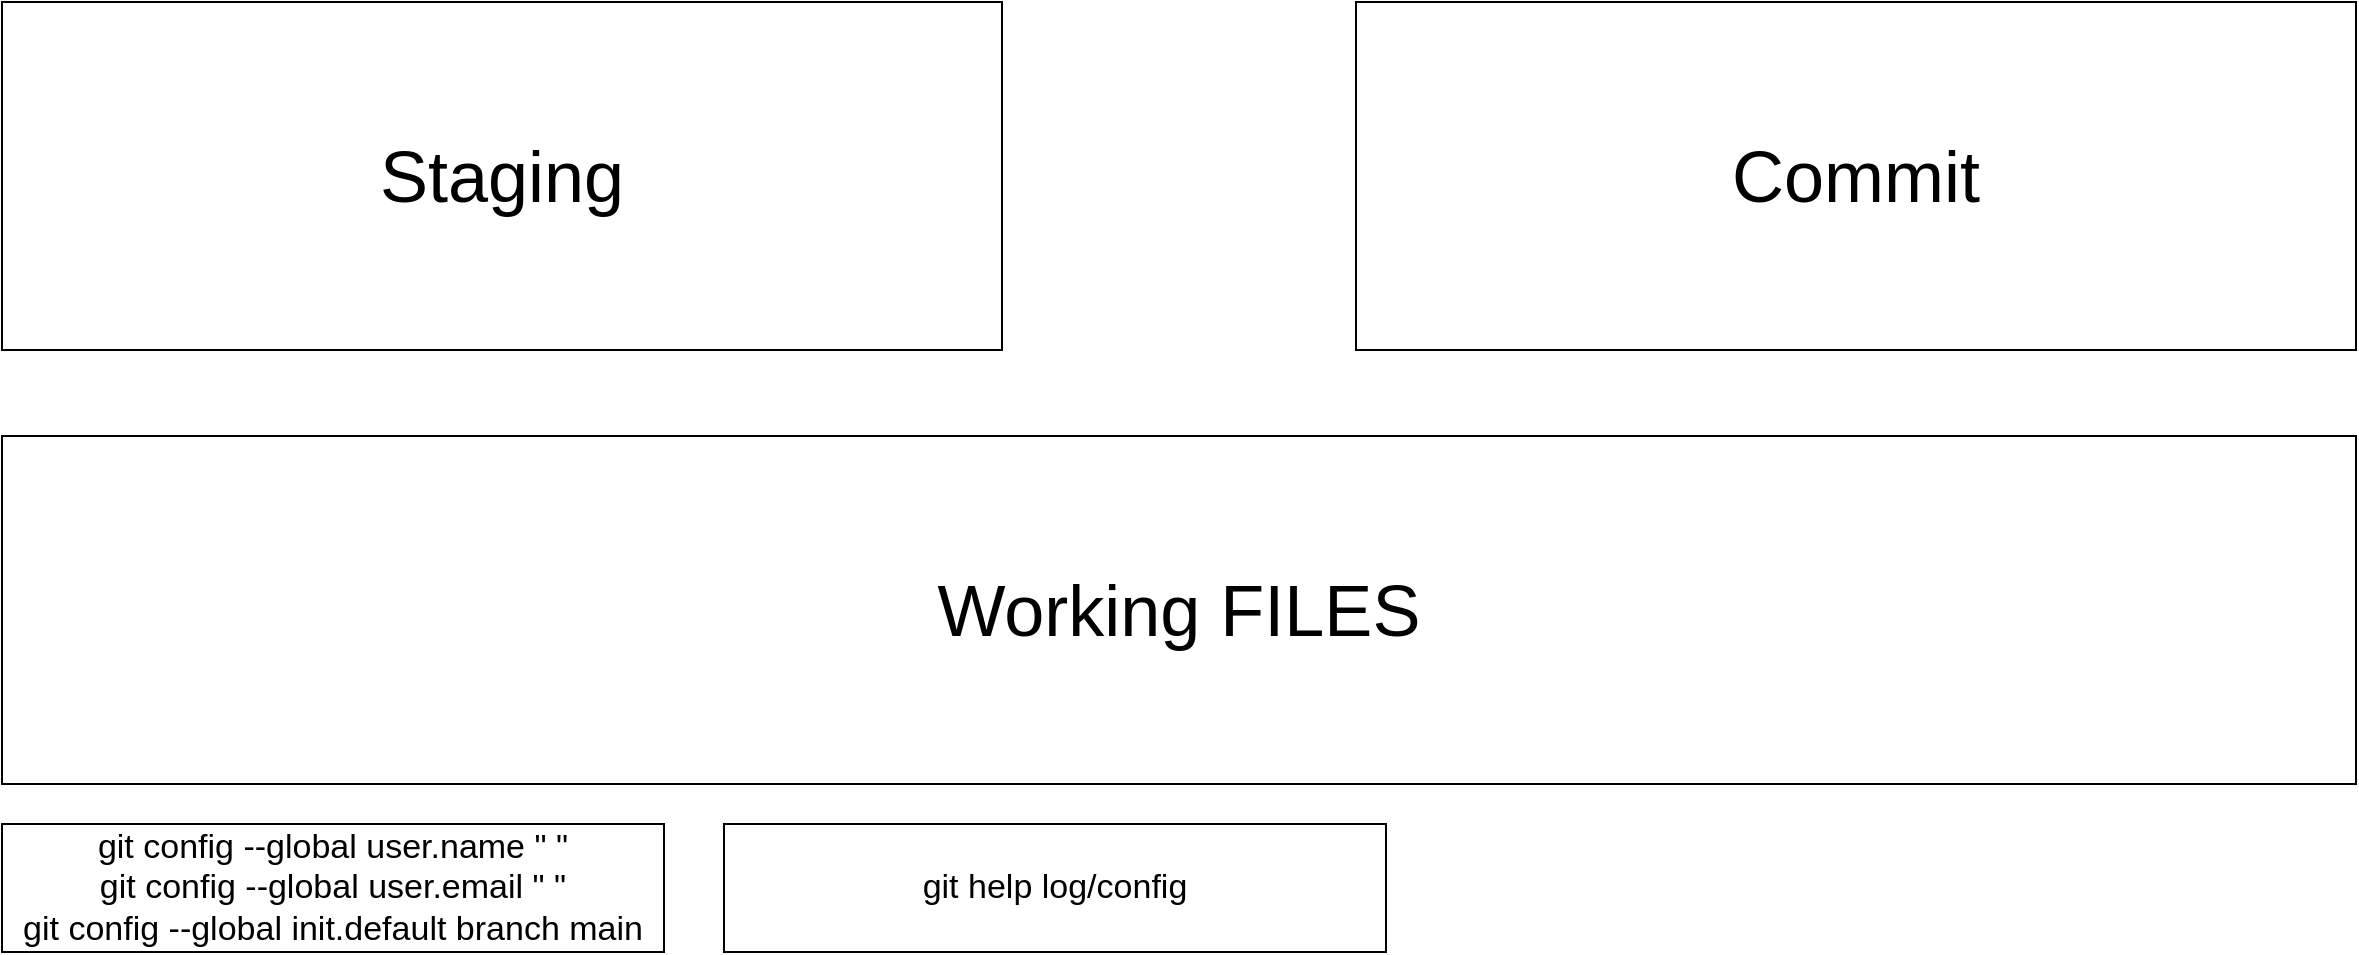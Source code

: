<mxfile version="27.1.4">
  <diagram name="第 1 页" id="GgkxnlQXzHrn6yfhAk_E">
    <mxGraphModel dx="1594" dy="652" grid="0" gridSize="10" guides="1" tooltips="1" connect="1" arrows="1" fold="1" page="1" pageScale="1" pageWidth="1920" pageHeight="1200" math="0" shadow="0">
      <root>
        <mxCell id="0" />
        <mxCell id="1" parent="0" />
        <mxCell id="Thgo0oSLKI5nVbTJPh4o-1" value="Working FILES" style="rounded=0;whiteSpace=wrap;html=1;fontSize=36;" vertex="1" parent="1">
          <mxGeometry x="321" y="735" width="1177" height="174" as="geometry" />
        </mxCell>
        <mxCell id="Thgo0oSLKI5nVbTJPh4o-5" value="git config --global user.name &quot; &quot;&lt;div&gt;git config --global user.email &quot; &quot;&lt;/div&gt;&lt;div&gt;git config --global init.default branch main&lt;/div&gt;" style="rounded=0;whiteSpace=wrap;html=1;fontSize=17;" vertex="1" parent="1">
          <mxGeometry x="321" y="929" width="331" height="64" as="geometry" />
        </mxCell>
        <mxCell id="Thgo0oSLKI5nVbTJPh4o-7" value="git help log/config" style="rounded=0;whiteSpace=wrap;html=1;fontSize=17;" vertex="1" parent="1">
          <mxGeometry x="682" y="929" width="331" height="64" as="geometry" />
        </mxCell>
        <mxCell id="Thgo0oSLKI5nVbTJPh4o-8" value="Staging" style="rounded=0;whiteSpace=wrap;html=1;fontSize=36;" vertex="1" parent="1">
          <mxGeometry x="321" y="518" width="500" height="174" as="geometry" />
        </mxCell>
        <mxCell id="Thgo0oSLKI5nVbTJPh4o-9" value="Commit" style="rounded=0;whiteSpace=wrap;html=1;fontSize=36;" vertex="1" parent="1">
          <mxGeometry x="998" y="518" width="500" height="174" as="geometry" />
        </mxCell>
      </root>
    </mxGraphModel>
  </diagram>
</mxfile>
